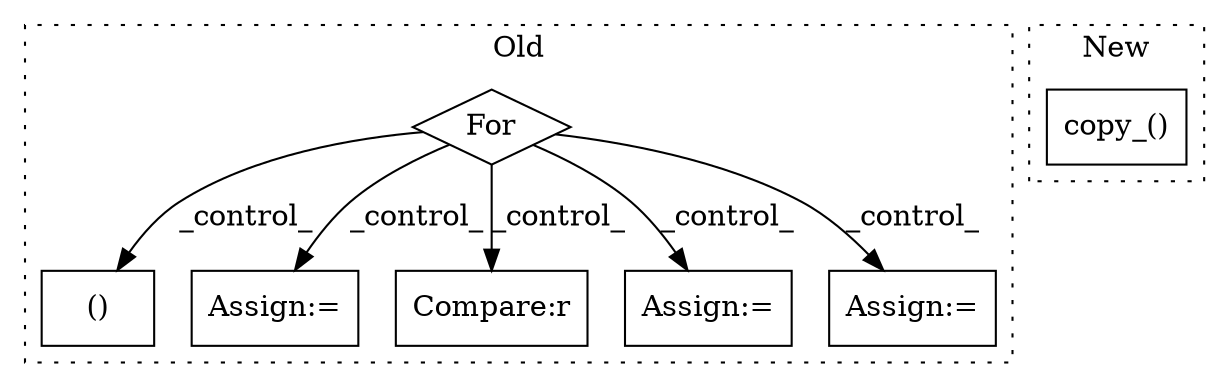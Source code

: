 digraph G {
subgraph cluster0 {
1 [label="()" a="54" s="5411" l="17" shape="box"];
3 [label="Assign:=" a="68" s="5549" l="3" shape="box"];
4 [label="For" a="107" s="5201,5238" l="4,14" shape="diamond"];
5 [label="Compare:r" a="40" s="5294" l="24" shape="box"];
6 [label="Assign:=" a="68" s="5260" l="20" shape="box"];
7 [label="Assign:=" a="68" s="5481" l="3" shape="box"];
label = "Old";
style="dotted";
}
subgraph cluster1 {
2 [label="copy_()" a="75" s="5576,5625" l="45,1" shape="box"];
label = "New";
style="dotted";
}
4 -> 1 [label="_control_"];
4 -> 7 [label="_control_"];
4 -> 3 [label="_control_"];
4 -> 6 [label="_control_"];
4 -> 5 [label="_control_"];
}